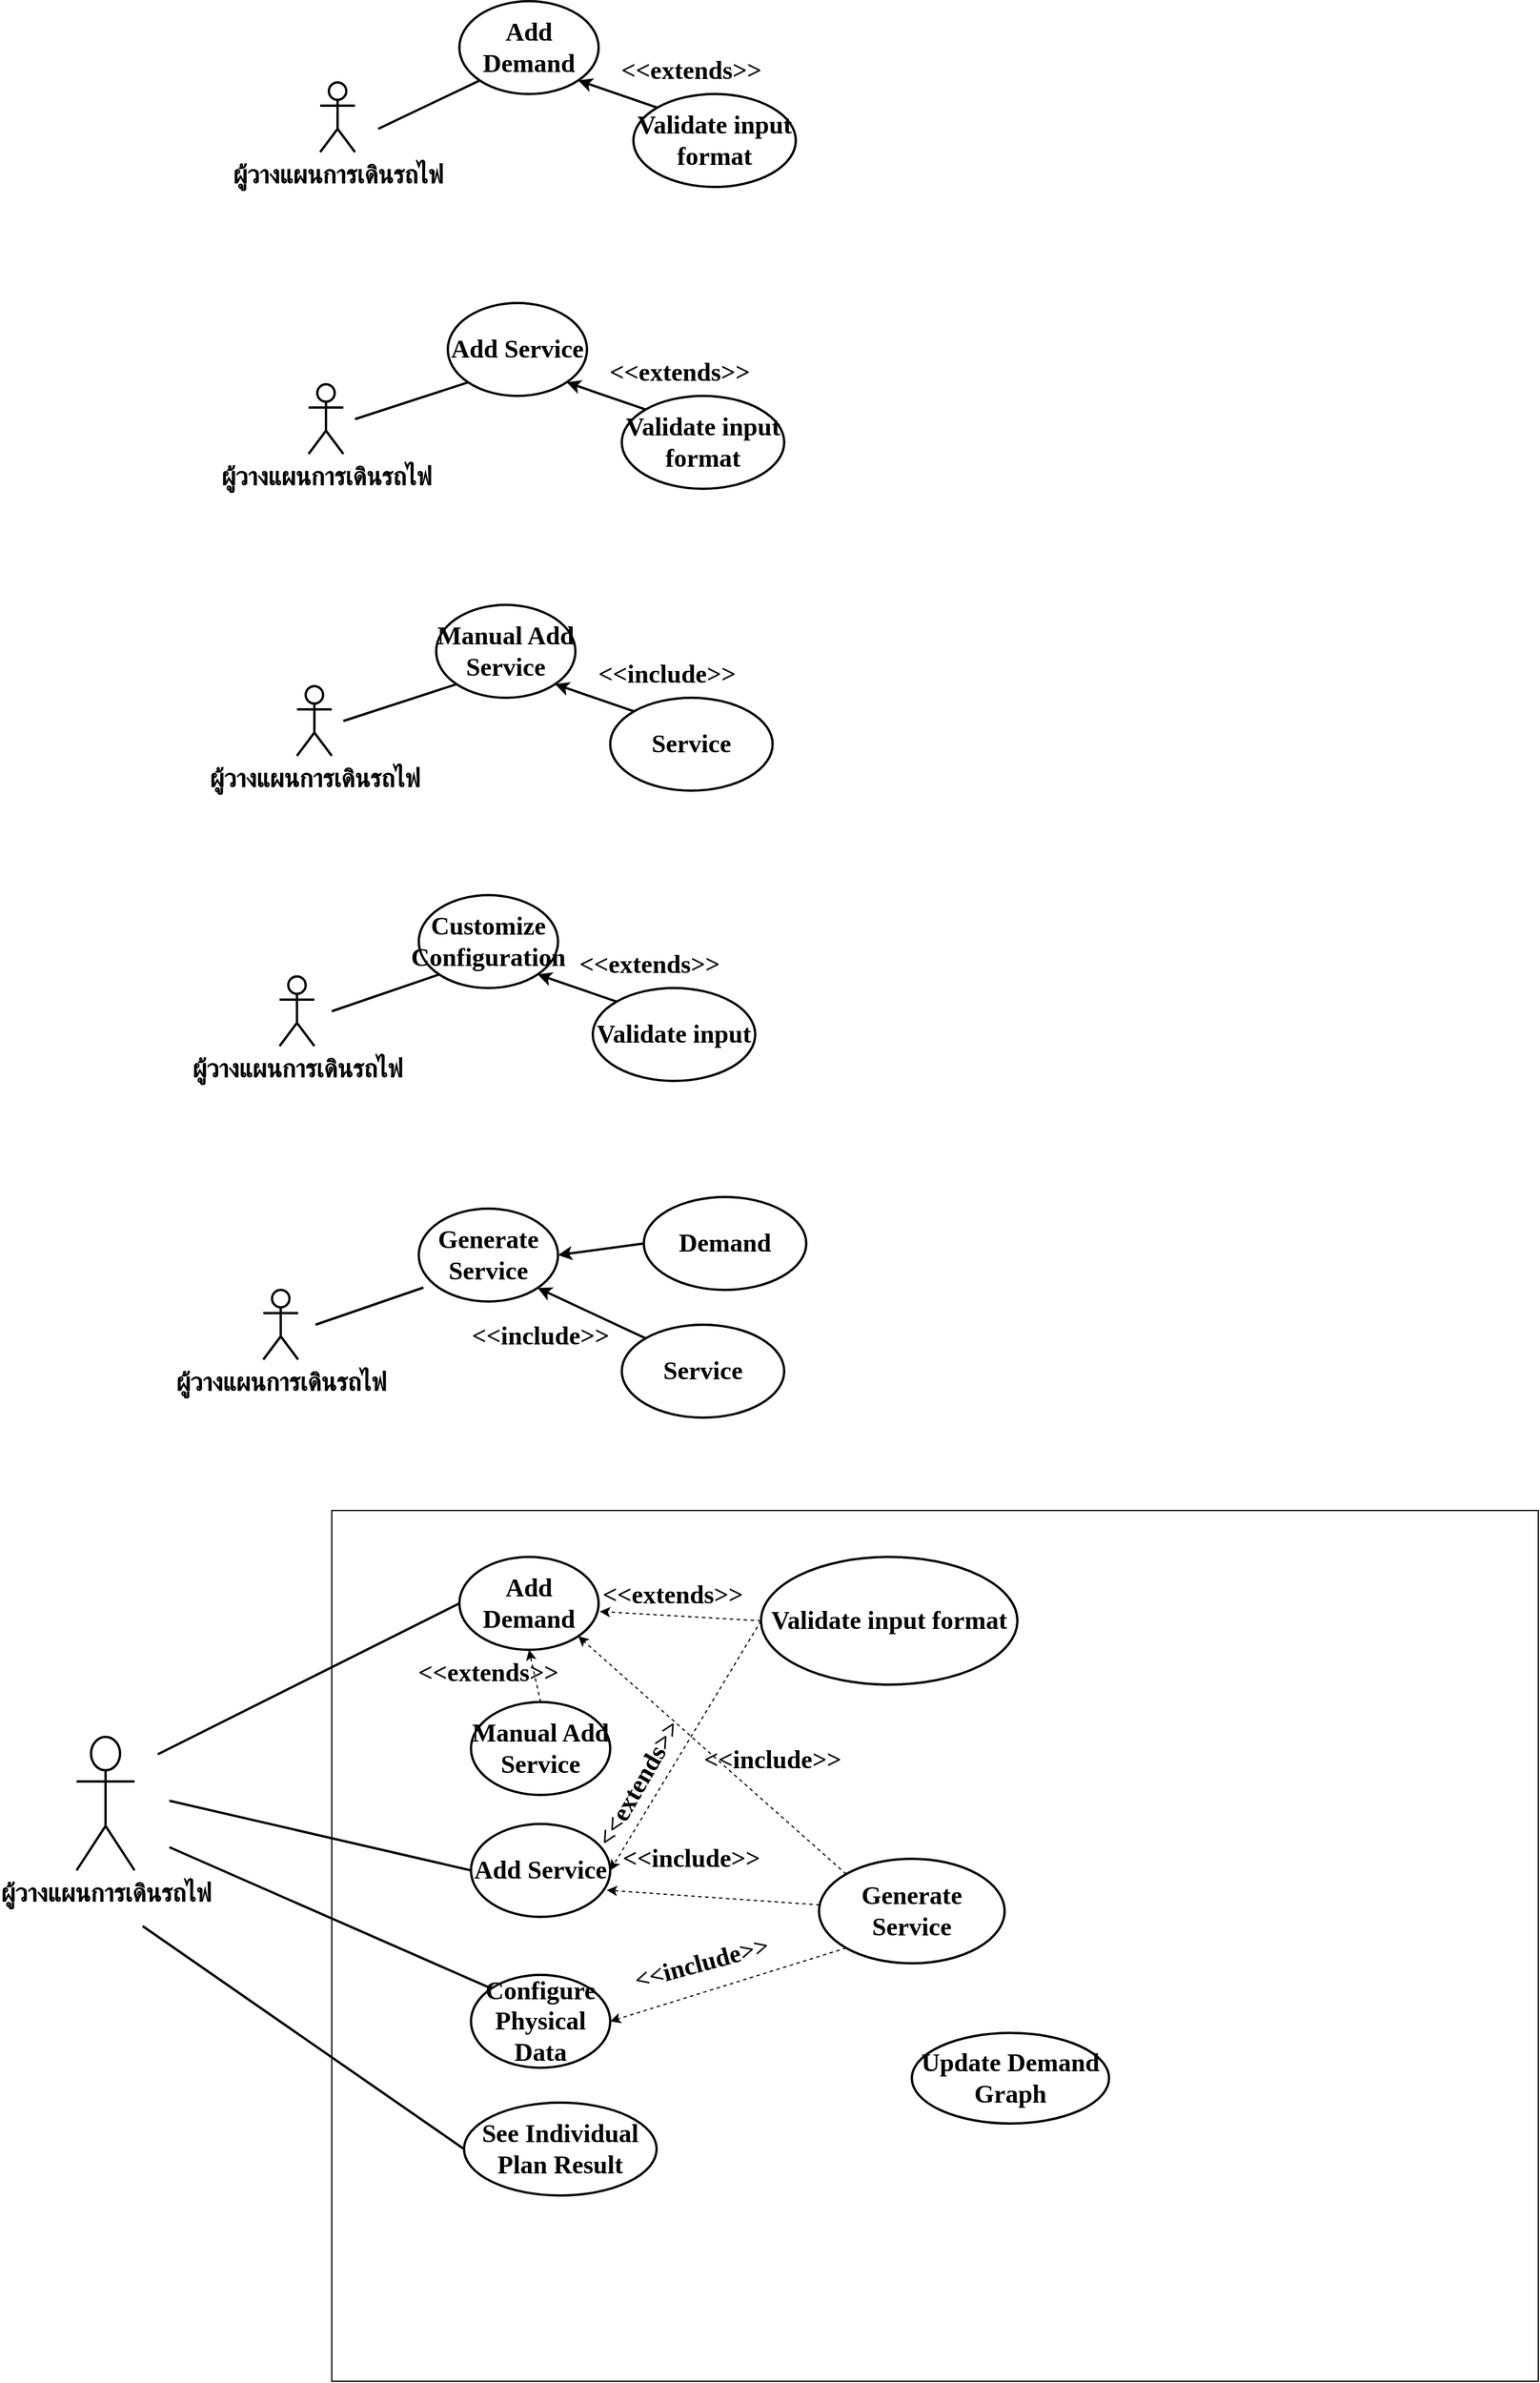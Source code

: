 <mxfile version="10.6.7" type="github"><diagram id="RK6X6_1xujir9x7BbW0Y" name="Page-1"><mxGraphModel dx="2244" dy="764" grid="1" gridSize="10" guides="1" tooltips="1" connect="1" arrows="1" fold="1" page="1" pageScale="1" pageWidth="850" pageHeight="1100" math="0" shadow="0"><root><mxCell id="0"/><mxCell id="1" parent="0"/><mxCell id="V3cnIcG59211ohvN8IQh-1" value="ผู้วางแผนการเดินรถไฟ" style="shape=umlActor;verticalLabelPosition=bottom;labelBackgroundColor=#ffffff;verticalAlign=top;html=1;outlineConnect=0;strokeWidth=2;fontFamily=TH Sarabun New;fontSize=22;fontStyle=1" parent="1" vertex="1"><mxGeometry x="170" y="180" width="30" height="60" as="geometry"/></mxCell><mxCell id="V3cnIcG59211ohvN8IQh-2" value="Add Demand" style="ellipse;whiteSpace=wrap;html=1;strokeWidth=2;fontFamily=TH Sarabun New;fontSize=22;fontStyle=1" parent="1" vertex="1"><mxGeometry x="290" y="110" width="120" height="80" as="geometry"/></mxCell><mxCell id="V3cnIcG59211ohvN8IQh-7" value="Validate input format" style="ellipse;whiteSpace=wrap;html=1;strokeWidth=2;fontFamily=TH Sarabun New;fontSize=22;fontStyle=1" parent="1" vertex="1"><mxGeometry x="440" y="190" width="140" height="80" as="geometry"/></mxCell><mxCell id="V3cnIcG59211ohvN8IQh-9" value="" style="endArrow=classic;html=1;entryX=1;entryY=1;entryDx=0;entryDy=0;exitX=0;exitY=0;exitDx=0;exitDy=0;strokeWidth=2;fontFamily=TH Sarabun New;fontSize=22;fontStyle=1" parent="1" source="V3cnIcG59211ohvN8IQh-7" target="V3cnIcG59211ohvN8IQh-2" edge="1"><mxGeometry width="50" height="50" relative="1" as="geometry"><mxPoint x="460" y="130" as="sourcePoint"/><mxPoint x="510" y="80" as="targetPoint"/></mxGeometry></mxCell><mxCell id="V3cnIcG59211ohvN8IQh-12" value="&amp;lt;&amp;lt;extends&amp;gt;&amp;gt;" style="text;html=1;strokeColor=none;fillColor=none;align=center;verticalAlign=middle;whiteSpace=wrap;rounded=0;strokeWidth=2;fontFamily=TH Sarabun New;fontSize=22;fontStyle=1" parent="1" vertex="1"><mxGeometry x="470" y="160" width="40" height="20" as="geometry"/></mxCell><mxCell id="V3cnIcG59211ohvN8IQh-50" value="ผู้วางแผนการเดินรถไฟ" style="shape=umlActor;verticalLabelPosition=bottom;labelBackgroundColor=#ffffff;verticalAlign=top;html=1;outlineConnect=0;strokeWidth=2;fontFamily=TH Sarabun New;fontSize=22;fontStyle=1" parent="1" vertex="1"><mxGeometry x="160" y="440" width="30" height="60" as="geometry"/></mxCell><mxCell id="V3cnIcG59211ohvN8IQh-51" value="Add Service" style="ellipse;whiteSpace=wrap;html=1;strokeWidth=2;fontFamily=TH Sarabun New;fontSize=22;fontStyle=1" parent="1" vertex="1"><mxGeometry x="280" y="370" width="120" height="80" as="geometry"/></mxCell><mxCell id="V3cnIcG59211ohvN8IQh-53" value="Validate input format" style="ellipse;whiteSpace=wrap;html=1;strokeWidth=2;fontFamily=TH Sarabun New;fontSize=22;fontStyle=1" parent="1" vertex="1"><mxGeometry x="430" y="450" width="140" height="80" as="geometry"/></mxCell><mxCell id="V3cnIcG59211ohvN8IQh-54" value="" style="endArrow=classic;html=1;entryX=1;entryY=1;entryDx=0;entryDy=0;exitX=0;exitY=0;exitDx=0;exitDy=0;strokeWidth=2;fontFamily=TH Sarabun New;fontSize=22;fontStyle=1" parent="1" source="V3cnIcG59211ohvN8IQh-53" target="V3cnIcG59211ohvN8IQh-51" edge="1"><mxGeometry width="50" height="50" relative="1" as="geometry"><mxPoint x="450" y="390" as="sourcePoint"/><mxPoint x="500" y="340" as="targetPoint"/></mxGeometry></mxCell><mxCell id="V3cnIcG59211ohvN8IQh-55" value="&amp;lt;&amp;lt;extends&amp;gt;&amp;gt;" style="text;html=1;strokeColor=none;fillColor=none;align=center;verticalAlign=middle;whiteSpace=wrap;rounded=0;strokeWidth=2;fontFamily=TH Sarabun New;fontSize=22;fontStyle=1" parent="1" vertex="1"><mxGeometry x="460" y="420" width="40" height="20" as="geometry"/></mxCell><mxCell id="V3cnIcG59211ohvN8IQh-56" value="ผู้วางแผนการเดินรถไฟ" style="shape=umlActor;verticalLabelPosition=bottom;labelBackgroundColor=#ffffff;verticalAlign=top;html=1;outlineConnect=0;strokeWidth=2;fontFamily=TH Sarabun New;fontSize=22;fontStyle=1" parent="1" vertex="1"><mxGeometry x="150" y="700" width="30" height="60" as="geometry"/></mxCell><mxCell id="V3cnIcG59211ohvN8IQh-57" value="Manual Add Service" style="ellipse;whiteSpace=wrap;html=1;strokeWidth=2;fontFamily=TH Sarabun New;fontSize=22;fontStyle=1" parent="1" vertex="1"><mxGeometry x="270" y="630" width="120" height="80" as="geometry"/></mxCell><mxCell id="V3cnIcG59211ohvN8IQh-59" value="Service" style="ellipse;whiteSpace=wrap;html=1;strokeWidth=2;fontFamily=TH Sarabun New;fontSize=22;fontStyle=1" parent="1" vertex="1"><mxGeometry x="420" y="710" width="140" height="80" as="geometry"/></mxCell><mxCell id="V3cnIcG59211ohvN8IQh-60" value="" style="endArrow=classic;html=1;entryX=1;entryY=1;entryDx=0;entryDy=0;exitX=0;exitY=0;exitDx=0;exitDy=0;strokeWidth=2;fontFamily=TH Sarabun New;fontSize=22;fontStyle=1" parent="1" source="V3cnIcG59211ohvN8IQh-59" target="V3cnIcG59211ohvN8IQh-57" edge="1"><mxGeometry width="50" height="50" relative="1" as="geometry"><mxPoint x="440" y="650" as="sourcePoint"/><mxPoint x="490" y="600" as="targetPoint"/></mxGeometry></mxCell><mxCell id="V3cnIcG59211ohvN8IQh-61" value="&amp;lt;&amp;lt;include&amp;gt;&amp;gt;" style="text;html=1;strokeColor=none;fillColor=none;align=center;verticalAlign=middle;whiteSpace=wrap;rounded=0;strokeWidth=2;fontFamily=TH Sarabun New;fontSize=22;fontStyle=1" parent="1" vertex="1"><mxGeometry x="449" y="680" width="40" height="20" as="geometry"/></mxCell><mxCell id="V3cnIcG59211ohvN8IQh-63" value="ผู้วางแผนการเดินรถไฟ" style="shape=umlActor;verticalLabelPosition=bottom;labelBackgroundColor=#ffffff;verticalAlign=top;html=1;outlineConnect=0;strokeWidth=2;fontFamily=TH Sarabun New;fontSize=22;fontStyle=1" parent="1" vertex="1"><mxGeometry x="135" y="950" width="30" height="60" as="geometry"/></mxCell><mxCell id="V3cnIcG59211ohvN8IQh-64" value="Customize Configuration" style="ellipse;whiteSpace=wrap;html=1;strokeWidth=2;fontFamily=TH Sarabun New;fontSize=22;fontStyle=1" parent="1" vertex="1"><mxGeometry x="255" y="880" width="120" height="80" as="geometry"/></mxCell><mxCell id="V3cnIcG59211ohvN8IQh-66" value="Validate input" style="ellipse;whiteSpace=wrap;html=1;strokeWidth=2;fontFamily=TH Sarabun New;fontSize=22;fontStyle=1" parent="1" vertex="1"><mxGeometry x="405" y="960" width="140" height="80" as="geometry"/></mxCell><mxCell id="V3cnIcG59211ohvN8IQh-67" value="" style="endArrow=classic;html=1;entryX=1;entryY=1;entryDx=0;entryDy=0;exitX=0;exitY=0;exitDx=0;exitDy=0;strokeWidth=2;fontFamily=TH Sarabun New;fontSize=22;fontStyle=1" parent="1" source="V3cnIcG59211ohvN8IQh-66" target="V3cnIcG59211ohvN8IQh-64" edge="1"><mxGeometry width="50" height="50" relative="1" as="geometry"><mxPoint x="425" y="900" as="sourcePoint"/><mxPoint x="475" y="850" as="targetPoint"/></mxGeometry></mxCell><mxCell id="V3cnIcG59211ohvN8IQh-68" value="&amp;lt;&amp;lt;extends&amp;gt;&amp;gt;" style="text;html=1;strokeColor=none;fillColor=none;align=center;verticalAlign=middle;whiteSpace=wrap;rounded=0;strokeWidth=2;fontFamily=TH Sarabun New;fontSize=22;fontStyle=1" parent="1" vertex="1"><mxGeometry x="434" y="930" width="40" height="20" as="geometry"/></mxCell><mxCell id="V3cnIcG59211ohvN8IQh-70" value="" style="endArrow=none;html=1;strokeWidth=2;fontFamily=TH Sarabun New;fontSize=23;entryX=0;entryY=1;entryDx=0;entryDy=0;" parent="1" target="V3cnIcG59211ohvN8IQh-2" edge="1"><mxGeometry width="50" height="50" relative="1" as="geometry"><mxPoint x="220" y="220" as="sourcePoint"/><mxPoint x="270" y="170" as="targetPoint"/></mxGeometry></mxCell><mxCell id="V3cnIcG59211ohvN8IQh-71" value="" style="endArrow=none;html=1;strokeWidth=2;fontFamily=TH Sarabun New;fontSize=23;entryX=0;entryY=1;entryDx=0;entryDy=0;" parent="1" target="V3cnIcG59211ohvN8IQh-64" edge="1"><mxGeometry width="50" height="50" relative="1" as="geometry"><mxPoint x="180" y="980" as="sourcePoint"/><mxPoint x="230" y="930" as="targetPoint"/></mxGeometry></mxCell><mxCell id="V3cnIcG59211ohvN8IQh-72" value="" style="endArrow=none;html=1;strokeWidth=2;fontFamily=TH Sarabun New;fontSize=23;entryX=0;entryY=1;entryDx=0;entryDy=0;" parent="1" target="V3cnIcG59211ohvN8IQh-57" edge="1"><mxGeometry width="50" height="50" relative="1" as="geometry"><mxPoint x="190" y="730" as="sourcePoint"/><mxPoint x="260" y="700" as="targetPoint"/></mxGeometry></mxCell><mxCell id="V3cnIcG59211ohvN8IQh-73" value="" style="endArrow=none;html=1;strokeWidth=2;fontFamily=TH Sarabun New;fontSize=23;entryX=0;entryY=1;entryDx=0;entryDy=0;" parent="1" target="V3cnIcG59211ohvN8IQh-51" edge="1"><mxGeometry width="50" height="50" relative="1" as="geometry"><mxPoint x="200" y="470" as="sourcePoint"/><mxPoint x="280" y="440" as="targetPoint"/></mxGeometry></mxCell><mxCell id="V3cnIcG59211ohvN8IQh-74" value="ผู้วางแผนการเดินรถไฟ" style="shape=umlActor;verticalLabelPosition=bottom;labelBackgroundColor=#ffffff;verticalAlign=top;html=1;outlineConnect=0;strokeWidth=2;fontFamily=TH Sarabun New;fontSize=22;fontStyle=1" parent="1" vertex="1"><mxGeometry x="121" y="1220" width="30" height="60" as="geometry"/></mxCell><mxCell id="V3cnIcG59211ohvN8IQh-75" value="Generate Service" style="ellipse;whiteSpace=wrap;html=1;strokeWidth=2;fontFamily=TH Sarabun New;fontSize=22;fontStyle=1" parent="1" vertex="1"><mxGeometry x="255" y="1150" width="120" height="80" as="geometry"/></mxCell><mxCell id="V3cnIcG59211ohvN8IQh-76" value="Service" style="ellipse;whiteSpace=wrap;html=1;strokeWidth=2;fontFamily=TH Sarabun New;fontSize=22;fontStyle=1" parent="1" vertex="1"><mxGeometry x="430" y="1250" width="140" height="80" as="geometry"/></mxCell><mxCell id="V3cnIcG59211ohvN8IQh-77" value="" style="endArrow=classic;html=1;entryX=1;entryY=1;entryDx=0;entryDy=0;exitX=0;exitY=0;exitDx=0;exitDy=0;strokeWidth=2;fontFamily=TH Sarabun New;fontSize=22;fontStyle=1" parent="1" source="V3cnIcG59211ohvN8IQh-76" target="V3cnIcG59211ohvN8IQh-75" edge="1"><mxGeometry width="50" height="50" relative="1" as="geometry"><mxPoint x="425" y="1170" as="sourcePoint"/><mxPoint x="475" y="1120" as="targetPoint"/></mxGeometry></mxCell><mxCell id="V3cnIcG59211ohvN8IQh-78" value="&amp;lt;&amp;lt;include&amp;gt;&amp;gt;" style="text;html=1;strokeColor=none;fillColor=none;align=center;verticalAlign=middle;whiteSpace=wrap;rounded=0;strokeWidth=2;fontFamily=TH Sarabun New;fontSize=22;fontStyle=1" parent="1" vertex="1"><mxGeometry x="340" y="1250" width="40" height="20" as="geometry"/></mxCell><mxCell id="V3cnIcG59211ohvN8IQh-79" value="" style="endArrow=none;html=1;strokeWidth=2;fontFamily=TH Sarabun New;fontSize=23;entryX=0;entryY=1;entryDx=0;entryDy=0;" parent="1" edge="1"><mxGeometry width="50" height="50" relative="1" as="geometry"><mxPoint x="166" y="1250" as="sourcePoint"/><mxPoint x="259" y="1218" as="targetPoint"/></mxGeometry></mxCell><mxCell id="V3cnIcG59211ohvN8IQh-81" value="" style="endArrow=classic;html=1;strokeWidth=2;fontFamily=TH Sarabun New;fontSize=23;entryX=1;entryY=0.5;entryDx=0;entryDy=0;exitX=0;exitY=0.5;exitDx=0;exitDy=0;" parent="1" source="V3cnIcG59211ohvN8IQh-82" target="V3cnIcG59211ohvN8IQh-75" edge="1"><mxGeometry width="50" height="50" relative="1" as="geometry"><mxPoint x="454" y="1180" as="sourcePoint"/><mxPoint x="504" y="1130" as="targetPoint"/></mxGeometry></mxCell><mxCell id="V3cnIcG59211ohvN8IQh-82" value="Demand" style="ellipse;whiteSpace=wrap;html=1;strokeWidth=2;fontFamily=TH Sarabun New;fontSize=22;fontStyle=1" parent="1" vertex="1"><mxGeometry x="449" y="1140" width="140" height="80" as="geometry"/></mxCell><mxCell id="GX_bWL0Xeh0KJj9oZ51v-5" value="" style="rounded=0;whiteSpace=wrap;html=1;" parent="1" vertex="1"><mxGeometry x="180" y="1410" width="1040" height="750" as="geometry"/></mxCell><mxCell id="GX_bWL0Xeh0KJj9oZ51v-7" value="Add Demand" style="ellipse;whiteSpace=wrap;html=1;strokeWidth=2;fontFamily=TH Sarabun New;fontSize=22;fontStyle=1" parent="1" vertex="1"><mxGeometry x="290" y="1450" width="120" height="80" as="geometry"/></mxCell><mxCell id="GX_bWL0Xeh0KJj9oZ51v-9" value="Add Service" style="ellipse;whiteSpace=wrap;html=1;strokeWidth=2;fontFamily=TH Sarabun New;fontSize=22;fontStyle=1" parent="1" vertex="1"><mxGeometry x="300" y="1680" width="120" height="80" as="geometry"/></mxCell><mxCell id="GX_bWL0Xeh0KJj9oZ51v-12" value="Validate input format" style="ellipse;whiteSpace=wrap;html=1;strokeWidth=2;fontFamily=TH Sarabun New;fontSize=22;fontStyle=1" parent="1" vertex="1"><mxGeometry x="550" y="1450" width="221" height="110" as="geometry"/></mxCell><mxCell id="PzsN7PQAuP5NIl4zeAfs-1" value="ผู้วางแผนการเดินรถไฟ" style="shape=umlActor;verticalLabelPosition=bottom;labelBackgroundColor=#ffffff;verticalAlign=top;html=1;outlineConnect=0;strokeWidth=2;fontFamily=TH Sarabun New;fontSize=22;fontStyle=1" vertex="1" parent="1"><mxGeometry x="-40" y="1605" width="50" height="115" as="geometry"/></mxCell><mxCell id="PzsN7PQAuP5NIl4zeAfs-2" value="" style="endArrow=none;html=1;strokeWidth=2;fontFamily=TH Sarabun New;fontSize=23;entryX=0;entryY=0.5;entryDx=0;entryDy=0;" edge="1" parent="1" target="GX_bWL0Xeh0KJj9oZ51v-7"><mxGeometry width="50" height="50" relative="1" as="geometry"><mxPoint x="30" y="1620" as="sourcePoint"/><mxPoint x="228" y="1618" as="targetPoint"/></mxGeometry></mxCell><mxCell id="PzsN7PQAuP5NIl4zeAfs-3" value="" style="endArrow=none;html=1;strokeWidth=2;fontFamily=TH Sarabun New;fontSize=23;entryX=0;entryY=0.5;entryDx=0;entryDy=0;" edge="1" parent="1" target="GX_bWL0Xeh0KJj9oZ51v-9"><mxGeometry width="50" height="50" relative="1" as="geometry"><mxPoint x="40" y="1660" as="sourcePoint"/><mxPoint x="295" y="1510" as="targetPoint"/></mxGeometry></mxCell><mxCell id="PzsN7PQAuP5NIl4zeAfs-4" value="" style="endArrow=classic;html=1;exitX=0;exitY=0.5;exitDx=0;exitDy=0;entryX=1.008;entryY=0.588;entryDx=0;entryDy=0;entryPerimeter=0;dashed=1;" edge="1" parent="1" source="GX_bWL0Xeh0KJj9oZ51v-12" target="GX_bWL0Xeh0KJj9oZ51v-7"><mxGeometry width="50" height="50" relative="1" as="geometry"><mxPoint x="450" y="1600" as="sourcePoint"/><mxPoint x="500" y="1550" as="targetPoint"/></mxGeometry></mxCell><mxCell id="PzsN7PQAuP5NIl4zeAfs-5" value="" style="endArrow=classic;html=1;exitX=0;exitY=0.5;exitDx=0;exitDy=0;entryX=1;entryY=0.5;entryDx=0;entryDy=0;dashed=1;" edge="1" parent="1" source="GX_bWL0Xeh0KJj9oZ51v-12" target="GX_bWL0Xeh0KJj9oZ51v-9"><mxGeometry width="50" height="50" relative="1" as="geometry"><mxPoint x="529" y="1585" as="sourcePoint"/><mxPoint x="416" y="1517" as="targetPoint"/></mxGeometry></mxCell><mxCell id="PzsN7PQAuP5NIl4zeAfs-6" value="Manual Add Service" style="ellipse;whiteSpace=wrap;html=1;strokeWidth=2;fontFamily=TH Sarabun New;fontSize=22;fontStyle=1" vertex="1" parent="1"><mxGeometry x="300" y="1575" width="120" height="80" as="geometry"/></mxCell><mxCell id="PzsN7PQAuP5NIl4zeAfs-8" value="" style="endArrow=classic;html=1;exitX=0.5;exitY=0;exitDx=0;exitDy=0;entryX=0.5;entryY=1;entryDx=0;entryDy=0;dashed=1;" edge="1" parent="1" source="PzsN7PQAuP5NIl4zeAfs-6" target="GX_bWL0Xeh0KJj9oZ51v-7"><mxGeometry width="50" height="50" relative="1" as="geometry"><mxPoint x="630" y="1635" as="sourcePoint"/><mxPoint x="421" y="1507" as="targetPoint"/></mxGeometry></mxCell><mxCell id="PzsN7PQAuP5NIl4zeAfs-9" value="Configure Physical Data" style="ellipse;whiteSpace=wrap;html=1;strokeWidth=2;fontFamily=TH Sarabun New;fontSize=22;fontStyle=1" vertex="1" parent="1"><mxGeometry x="300" y="1810" width="120" height="80" as="geometry"/></mxCell><mxCell id="PzsN7PQAuP5NIl4zeAfs-10" value="" style="endArrow=none;html=1;strokeWidth=2;fontFamily=TH Sarabun New;fontSize=23;entryX=0;entryY=0;entryDx=0;entryDy=0;" edge="1" parent="1" target="PzsN7PQAuP5NIl4zeAfs-9"><mxGeometry width="50" height="50" relative="1" as="geometry"><mxPoint x="40" y="1700" as="sourcePoint"/><mxPoint x="280" y="1800" as="targetPoint"/></mxGeometry></mxCell><mxCell id="PzsN7PQAuP5NIl4zeAfs-12" value="Generate Service" style="ellipse;whiteSpace=wrap;html=1;strokeWidth=2;fontFamily=TH Sarabun New;fontSize=22;fontStyle=1" vertex="1" parent="1"><mxGeometry x="600" y="1710" width="160" height="90" as="geometry"/></mxCell><mxCell id="PzsN7PQAuP5NIl4zeAfs-14" value="" style="endArrow=classic;html=1;exitX=0;exitY=0;exitDx=0;exitDy=0;entryX=1;entryY=1;entryDx=0;entryDy=0;dashed=1;" edge="1" parent="1" source="PzsN7PQAuP5NIl4zeAfs-12" target="GX_bWL0Xeh0KJj9oZ51v-7"><mxGeometry width="50" height="50" relative="1" as="geometry"><mxPoint x="620" y="1530" as="sourcePoint"/><mxPoint x="430" y="1730" as="targetPoint"/></mxGeometry></mxCell><mxCell id="PzsN7PQAuP5NIl4zeAfs-15" value="" style="endArrow=classic;html=1;dashed=1;entryX=0.975;entryY=0.713;entryDx=0;entryDy=0;entryPerimeter=0;" edge="1" parent="1" source="PzsN7PQAuP5NIl4zeAfs-12" target="GX_bWL0Xeh0KJj9oZ51v-9"><mxGeometry width="50" height="50" relative="1" as="geometry"><mxPoint x="490" y="1785" as="sourcePoint"/><mxPoint x="680" y="1585" as="targetPoint"/></mxGeometry></mxCell><mxCell id="PzsN7PQAuP5NIl4zeAfs-17" value="&amp;lt;&amp;lt;include&amp;gt;&amp;gt;" style="text;html=1;strokeColor=none;fillColor=none;align=center;verticalAlign=middle;whiteSpace=wrap;rounded=0;strokeWidth=2;fontFamily=TH Sarabun New;fontSize=22;fontStyle=1" vertex="1" parent="1"><mxGeometry x="540" y="1615" width="40" height="20" as="geometry"/></mxCell><mxCell id="PzsN7PQAuP5NIl4zeAfs-19" value="&amp;lt;&amp;lt;include&amp;gt;&amp;gt;" style="text;html=1;strokeColor=none;fillColor=none;align=center;verticalAlign=middle;whiteSpace=wrap;rounded=0;strokeWidth=2;fontFamily=TH Sarabun New;fontSize=22;fontStyle=1" vertex="1" parent="1"><mxGeometry x="470" y="1700" width="40" height="20" as="geometry"/></mxCell><mxCell id="PzsN7PQAuP5NIl4zeAfs-21" value="&amp;lt;&amp;lt;extends&amp;gt;&amp;gt;" style="text;html=1;strokeColor=none;fillColor=none;align=center;verticalAlign=middle;whiteSpace=wrap;rounded=0;strokeWidth=2;fontFamily=TH Sarabun New;fontSize=22;fontStyle=1" vertex="1" parent="1"><mxGeometry x="454" y="1472.5" width="40" height="20" as="geometry"/></mxCell><mxCell id="PzsN7PQAuP5NIl4zeAfs-22" value="&amp;lt;&amp;lt;extends&amp;gt;&amp;gt;" style="text;html=1;strokeColor=none;fillColor=none;align=center;verticalAlign=middle;whiteSpace=wrap;rounded=0;strokeWidth=2;fontFamily=TH Sarabun New;fontSize=22;fontStyle=1" vertex="1" parent="1"><mxGeometry x="295" y="1540" width="40" height="20" as="geometry"/></mxCell><mxCell id="PzsN7PQAuP5NIl4zeAfs-23" value="&amp;lt;&amp;lt;extends&amp;gt;&amp;gt;" style="text;html=1;strokeColor=none;fillColor=none;align=center;verticalAlign=middle;whiteSpace=wrap;rounded=0;strokeWidth=2;fontFamily=TH Sarabun New;fontSize=22;fontStyle=1;rotation=-60;" vertex="1" parent="1"><mxGeometry x="425" y="1635" width="40" height="20" as="geometry"/></mxCell><mxCell id="PzsN7PQAuP5NIl4zeAfs-24" value="" style="endArrow=classic;html=1;dashed=1;entryX=1;entryY=0.5;entryDx=0;entryDy=0;exitX=0;exitY=1;exitDx=0;exitDy=0;" edge="1" parent="1" source="PzsN7PQAuP5NIl4zeAfs-12" target="PzsN7PQAuP5NIl4zeAfs-9"><mxGeometry width="50" height="50" relative="1" as="geometry"><mxPoint x="570.026" y="1748.696" as="sourcePoint"/><mxPoint x="427" y="1747" as="targetPoint"/></mxGeometry></mxCell><mxCell id="PzsN7PQAuP5NIl4zeAfs-25" value="&amp;lt;&amp;lt;include&amp;gt;&amp;gt;" style="text;html=1;strokeColor=none;fillColor=none;align=center;verticalAlign=middle;whiteSpace=wrap;rounded=0;strokeWidth=2;fontFamily=TH Sarabun New;fontSize=22;fontStyle=1;rotation=-15;" vertex="1" parent="1"><mxGeometry x="479" y="1790" width="40" height="20" as="geometry"/></mxCell><mxCell id="PzsN7PQAuP5NIl4zeAfs-26" value="Update Demand Graph" style="ellipse;whiteSpace=wrap;html=1;strokeWidth=2;fontFamily=TH Sarabun New;fontSize=22;fontStyle=1" vertex="1" parent="1"><mxGeometry x="680" y="1860" width="170" height="78" as="geometry"/></mxCell><mxCell id="PzsN7PQAuP5NIl4zeAfs-27" value="See Individual Plan Result" style="ellipse;whiteSpace=wrap;html=1;strokeWidth=2;fontFamily=TH Sarabun New;fontSize=22;fontStyle=1" vertex="1" parent="1"><mxGeometry x="294" y="1920" width="166" height="80" as="geometry"/></mxCell><mxCell id="PzsN7PQAuP5NIl4zeAfs-28" value="" style="endArrow=none;html=1;strokeWidth=2;fontFamily=TH Sarabun New;fontSize=23;entryX=0;entryY=0.5;entryDx=0;entryDy=0;" edge="1" parent="1" target="PzsN7PQAuP5NIl4zeAfs-27"><mxGeometry width="50" height="50" relative="1" as="geometry"><mxPoint x="17" y="1768" as="sourcePoint"/><mxPoint x="295" y="1890" as="targetPoint"/></mxGeometry></mxCell></root></mxGraphModel></diagram></mxfile>